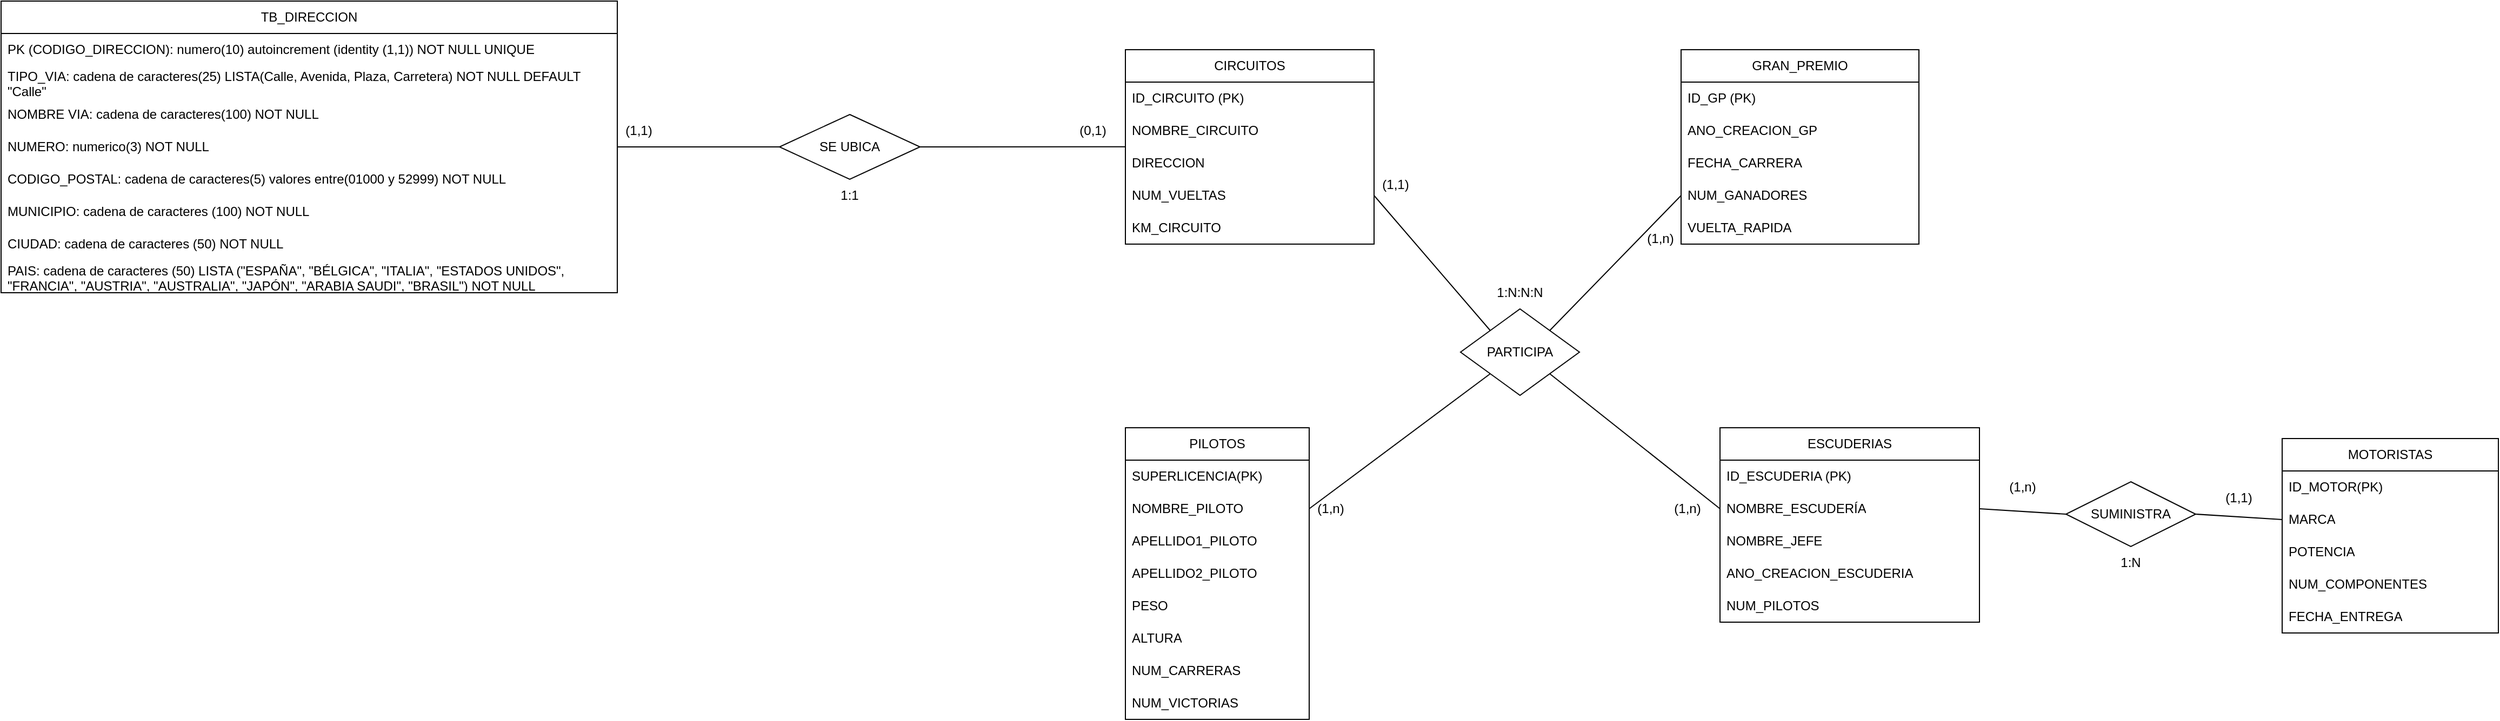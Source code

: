 <mxfile version="24.2.5" type="device">
  <diagram name="MODELO ENTIDAD-RELACIÓN" id="ZceqV3K22eDYB8ohnkxf">
    <mxGraphModel dx="2774" dy="1701" grid="1" gridSize="10" guides="1" tooltips="1" connect="1" arrows="1" fold="1" page="1" pageScale="1" pageWidth="827" pageHeight="1169" math="0" shadow="0">
      <root>
        <mxCell id="0" />
        <mxCell id="1" parent="0" />
        <mxCell id="kPn-PzUkh1MO8v3qXEF0-1" value="PILOTOS" style="swimlane;fontStyle=0;childLayout=stackLayout;horizontal=1;startSize=30;horizontalStack=0;resizeParent=1;resizeParentMax=0;resizeLast=0;collapsible=1;marginBottom=0;whiteSpace=wrap;html=1;" parent="1" vertex="1">
          <mxGeometry x="-210" y="300" width="170" height="270" as="geometry" />
        </mxCell>
        <mxCell id="kPn-PzUkh1MO8v3qXEF0-3" value="SUPERLICENCIA(PK)" style="text;strokeColor=none;fillColor=none;align=left;verticalAlign=middle;spacingLeft=4;spacingRight=4;overflow=hidden;points=[[0,0.5],[1,0.5]];portConstraint=eastwest;rotatable=0;whiteSpace=wrap;html=1;" parent="kPn-PzUkh1MO8v3qXEF0-1" vertex="1">
          <mxGeometry y="30" width="170" height="30" as="geometry" />
        </mxCell>
        <mxCell id="kPn-PzUkh1MO8v3qXEF0-4" value="NOMBRE_PILOTO" style="text;strokeColor=none;fillColor=none;align=left;verticalAlign=middle;spacingLeft=4;spacingRight=4;overflow=hidden;points=[[0,0.5],[1,0.5]];portConstraint=eastwest;rotatable=0;whiteSpace=wrap;html=1;" parent="kPn-PzUkh1MO8v3qXEF0-1" vertex="1">
          <mxGeometry y="60" width="170" height="30" as="geometry" />
        </mxCell>
        <mxCell id="kPn-PzUkh1MO8v3qXEF0-13" value="APELLIDO1_PILOTO" style="text;strokeColor=none;fillColor=none;align=left;verticalAlign=middle;spacingLeft=4;spacingRight=4;overflow=hidden;points=[[0,0.5],[1,0.5]];portConstraint=eastwest;rotatable=0;whiteSpace=wrap;html=1;" parent="kPn-PzUkh1MO8v3qXEF0-1" vertex="1">
          <mxGeometry y="90" width="170" height="30" as="geometry" />
        </mxCell>
        <mxCell id="kPn-PzUkh1MO8v3qXEF0-14" value="APELLIDO2_PILOTO" style="text;strokeColor=none;fillColor=none;align=left;verticalAlign=middle;spacingLeft=4;spacingRight=4;overflow=hidden;points=[[0,0.5],[1,0.5]];portConstraint=eastwest;rotatable=0;whiteSpace=wrap;html=1;" parent="kPn-PzUkh1MO8v3qXEF0-1" vertex="1">
          <mxGeometry y="120" width="170" height="30" as="geometry" />
        </mxCell>
        <mxCell id="kPn-PzUkh1MO8v3qXEF0-15" value="PESO" style="text;strokeColor=none;fillColor=none;align=left;verticalAlign=middle;spacingLeft=4;spacingRight=4;overflow=hidden;points=[[0,0.5],[1,0.5]];portConstraint=eastwest;rotatable=0;whiteSpace=wrap;html=1;" parent="kPn-PzUkh1MO8v3qXEF0-1" vertex="1">
          <mxGeometry y="150" width="170" height="30" as="geometry" />
        </mxCell>
        <mxCell id="kPn-PzUkh1MO8v3qXEF0-16" value="ALTURA" style="text;strokeColor=none;fillColor=none;align=left;verticalAlign=middle;spacingLeft=4;spacingRight=4;overflow=hidden;points=[[0,0.5],[1,0.5]];portConstraint=eastwest;rotatable=0;whiteSpace=wrap;html=1;" parent="kPn-PzUkh1MO8v3qXEF0-1" vertex="1">
          <mxGeometry y="180" width="170" height="30" as="geometry" />
        </mxCell>
        <mxCell id="kPn-PzUkh1MO8v3qXEF0-18" value="NUM_CARRERAS" style="text;strokeColor=none;fillColor=none;align=left;verticalAlign=middle;spacingLeft=4;spacingRight=4;overflow=hidden;points=[[0,0.5],[1,0.5]];portConstraint=eastwest;rotatable=0;whiteSpace=wrap;html=1;" parent="kPn-PzUkh1MO8v3qXEF0-1" vertex="1">
          <mxGeometry y="210" width="170" height="30" as="geometry" />
        </mxCell>
        <mxCell id="kPn-PzUkh1MO8v3qXEF0-17" value="NUM_VICTORIAS" style="text;strokeColor=none;fillColor=none;align=left;verticalAlign=middle;spacingLeft=4;spacingRight=4;overflow=hidden;points=[[0,0.5],[1,0.5]];portConstraint=eastwest;rotatable=0;whiteSpace=wrap;html=1;" parent="kPn-PzUkh1MO8v3qXEF0-1" vertex="1">
          <mxGeometry y="240" width="170" height="30" as="geometry" />
        </mxCell>
        <mxCell id="kPn-PzUkh1MO8v3qXEF0-5" value="ESCUDERIAS" style="swimlane;fontStyle=0;childLayout=stackLayout;horizontal=1;startSize=30;horizontalStack=0;resizeParent=1;resizeParentMax=0;resizeLast=0;collapsible=1;marginBottom=0;whiteSpace=wrap;html=1;" parent="1" vertex="1">
          <mxGeometry x="340" y="300" width="240" height="180" as="geometry" />
        </mxCell>
        <mxCell id="kPn-PzUkh1MO8v3qXEF0-6" value="ID_ESCUDERIA (PK)" style="text;strokeColor=none;fillColor=none;align=left;verticalAlign=middle;spacingLeft=4;spacingRight=4;overflow=hidden;points=[[0,0.5],[1,0.5]];portConstraint=eastwest;rotatable=0;whiteSpace=wrap;html=1;" parent="kPn-PzUkh1MO8v3qXEF0-5" vertex="1">
          <mxGeometry y="30" width="240" height="30" as="geometry" />
        </mxCell>
        <mxCell id="kPn-PzUkh1MO8v3qXEF0-7" value="NOMBRE_ESCUDERÍA" style="text;strokeColor=none;fillColor=none;align=left;verticalAlign=middle;spacingLeft=4;spacingRight=4;overflow=hidden;points=[[0,0.5],[1,0.5]];portConstraint=eastwest;rotatable=0;whiteSpace=wrap;html=1;" parent="kPn-PzUkh1MO8v3qXEF0-5" vertex="1">
          <mxGeometry y="60" width="240" height="30" as="geometry" />
        </mxCell>
        <mxCell id="kPn-PzUkh1MO8v3qXEF0-19" value="NOMBRE_JEFE" style="text;strokeColor=none;fillColor=none;align=left;verticalAlign=middle;spacingLeft=4;spacingRight=4;overflow=hidden;points=[[0,0.5],[1,0.5]];portConstraint=eastwest;rotatable=0;whiteSpace=wrap;html=1;" parent="kPn-PzUkh1MO8v3qXEF0-5" vertex="1">
          <mxGeometry y="90" width="240" height="30" as="geometry" />
        </mxCell>
        <mxCell id="kPn-PzUkh1MO8v3qXEF0-8" value="ANO_CREACION_ESCUDERIA" style="text;strokeColor=none;fillColor=none;align=left;verticalAlign=middle;spacingLeft=4;spacingRight=4;overflow=hidden;points=[[0,0.5],[1,0.5]];portConstraint=eastwest;rotatable=0;whiteSpace=wrap;html=1;" parent="kPn-PzUkh1MO8v3qXEF0-5" vertex="1">
          <mxGeometry y="120" width="240" height="30" as="geometry" />
        </mxCell>
        <mxCell id="kPn-PzUkh1MO8v3qXEF0-21" value="NUM_PILOTOS" style="text;strokeColor=none;fillColor=none;align=left;verticalAlign=middle;spacingLeft=4;spacingRight=4;overflow=hidden;points=[[0,0.5],[1,0.5]];portConstraint=eastwest;rotatable=0;whiteSpace=wrap;html=1;" parent="kPn-PzUkh1MO8v3qXEF0-5" vertex="1">
          <mxGeometry y="150" width="240" height="30" as="geometry" />
        </mxCell>
        <mxCell id="kPn-PzUkh1MO8v3qXEF0-9" value="CIRCUITOS" style="swimlane;fontStyle=0;childLayout=stackLayout;horizontal=1;startSize=30;horizontalStack=0;resizeParent=1;resizeParentMax=0;resizeLast=0;collapsible=1;marginBottom=0;whiteSpace=wrap;html=1;" parent="1" vertex="1">
          <mxGeometry x="-210" y="-50" width="230" height="180" as="geometry" />
        </mxCell>
        <mxCell id="kPn-PzUkh1MO8v3qXEF0-10" value="ID_CIRCUITO (PK)" style="text;strokeColor=none;fillColor=none;align=left;verticalAlign=middle;spacingLeft=4;spacingRight=4;overflow=hidden;points=[[0,0.5],[1,0.5]];portConstraint=eastwest;rotatable=0;whiteSpace=wrap;html=1;" parent="kPn-PzUkh1MO8v3qXEF0-9" vertex="1">
          <mxGeometry y="30" width="230" height="30" as="geometry" />
        </mxCell>
        <mxCell id="kPn-PzUkh1MO8v3qXEF0-11" value="NOMBRE_CIRCUITO" style="text;strokeColor=none;fillColor=none;align=left;verticalAlign=middle;spacingLeft=4;spacingRight=4;overflow=hidden;points=[[0,0.5],[1,0.5]];portConstraint=eastwest;rotatable=0;whiteSpace=wrap;html=1;" parent="kPn-PzUkh1MO8v3qXEF0-9" vertex="1">
          <mxGeometry y="60" width="230" height="30" as="geometry" />
        </mxCell>
        <mxCell id="kPn-PzUkh1MO8v3qXEF0-22" value="DIRECCION" style="text;strokeColor=none;fillColor=none;align=left;verticalAlign=middle;spacingLeft=4;spacingRight=4;overflow=hidden;points=[[0,0.5],[1,0.5]];portConstraint=eastwest;rotatable=0;whiteSpace=wrap;html=1;" parent="kPn-PzUkh1MO8v3qXEF0-9" vertex="1">
          <mxGeometry y="90" width="230" height="30" as="geometry" />
        </mxCell>
        <mxCell id="kPn-PzUkh1MO8v3qXEF0-23" value="NUM_VUELTAS" style="text;strokeColor=none;fillColor=none;align=left;verticalAlign=middle;spacingLeft=4;spacingRight=4;overflow=hidden;points=[[0,0.5],[1,0.5]];portConstraint=eastwest;rotatable=0;whiteSpace=wrap;html=1;" parent="kPn-PzUkh1MO8v3qXEF0-9" vertex="1">
          <mxGeometry y="120" width="230" height="30" as="geometry" />
        </mxCell>
        <mxCell id="kPn-PzUkh1MO8v3qXEF0-24" value="KM_CIRCUITO" style="text;strokeColor=none;fillColor=none;align=left;verticalAlign=middle;spacingLeft=4;spacingRight=4;overflow=hidden;points=[[0,0.5],[1,0.5]];portConstraint=eastwest;rotatable=0;whiteSpace=wrap;html=1;" parent="kPn-PzUkh1MO8v3qXEF0-9" vertex="1">
          <mxGeometry y="150" width="230" height="30" as="geometry" />
        </mxCell>
        <mxCell id="kPn-PzUkh1MO8v3qXEF0-25" value="MOTORISTAS" style="swimlane;fontStyle=0;childLayout=stackLayout;horizontal=1;startSize=30;horizontalStack=0;resizeParent=1;resizeParentMax=0;resizeLast=0;collapsible=1;marginBottom=0;whiteSpace=wrap;html=1;" parent="1" vertex="1">
          <mxGeometry x="860" y="310" width="200" height="180" as="geometry" />
        </mxCell>
        <mxCell id="kPn-PzUkh1MO8v3qXEF0-26" value="ID_MOTOR(PK)" style="text;strokeColor=none;fillColor=none;align=left;verticalAlign=middle;spacingLeft=4;spacingRight=4;overflow=hidden;points=[[0,0.5],[1,0.5]];portConstraint=eastwest;rotatable=0;whiteSpace=wrap;html=1;" parent="kPn-PzUkh1MO8v3qXEF0-25" vertex="1">
          <mxGeometry y="30" width="200" height="30" as="geometry" />
        </mxCell>
        <mxCell id="kPn-PzUkh1MO8v3qXEF0-27" value="MARCA" style="text;strokeColor=none;fillColor=none;align=left;verticalAlign=middle;spacingLeft=4;spacingRight=4;overflow=hidden;points=[[0,0.5],[1,0.5]];portConstraint=eastwest;rotatable=0;whiteSpace=wrap;html=1;" parent="kPn-PzUkh1MO8v3qXEF0-25" vertex="1">
          <mxGeometry y="60" width="200" height="30" as="geometry" />
        </mxCell>
        <mxCell id="kPn-PzUkh1MO8v3qXEF0-28" value="POTENCIA" style="text;strokeColor=none;fillColor=none;align=left;verticalAlign=middle;spacingLeft=4;spacingRight=4;overflow=hidden;points=[[0,0.5],[1,0.5]];portConstraint=eastwest;rotatable=0;whiteSpace=wrap;html=1;" parent="kPn-PzUkh1MO8v3qXEF0-25" vertex="1">
          <mxGeometry y="90" width="200" height="30" as="geometry" />
        </mxCell>
        <mxCell id="kPn-PzUkh1MO8v3qXEF0-29" value="NUM_COMPONENTES" style="text;strokeColor=none;fillColor=none;align=left;verticalAlign=middle;spacingLeft=4;spacingRight=4;overflow=hidden;points=[[0,0.5],[1,0.5]];portConstraint=eastwest;rotatable=0;whiteSpace=wrap;html=1;" parent="kPn-PzUkh1MO8v3qXEF0-25" vertex="1">
          <mxGeometry y="120" width="200" height="30" as="geometry" />
        </mxCell>
        <mxCell id="kPn-PzUkh1MO8v3qXEF0-35" value="FECHA_ENTREGA" style="text;strokeColor=none;fillColor=none;align=left;verticalAlign=middle;spacingLeft=4;spacingRight=4;overflow=hidden;points=[[0,0.5],[1,0.5]];portConstraint=eastwest;rotatable=0;whiteSpace=wrap;html=1;" parent="kPn-PzUkh1MO8v3qXEF0-25" vertex="1">
          <mxGeometry y="150" width="200" height="30" as="geometry" />
        </mxCell>
        <mxCell id="kPn-PzUkh1MO8v3qXEF0-43" value="GRAN_PREMIO" style="swimlane;fontStyle=0;childLayout=stackLayout;horizontal=1;startSize=30;horizontalStack=0;resizeParent=1;resizeParentMax=0;resizeLast=0;collapsible=1;marginBottom=0;whiteSpace=wrap;html=1;" parent="1" vertex="1">
          <mxGeometry x="304" y="-50" width="220" height="180" as="geometry" />
        </mxCell>
        <mxCell id="kPn-PzUkh1MO8v3qXEF0-44" value="ID_GP (PK)" style="text;strokeColor=none;fillColor=none;align=left;verticalAlign=middle;spacingLeft=4;spacingRight=4;overflow=hidden;points=[[0,0.5],[1,0.5]];portConstraint=eastwest;rotatable=0;whiteSpace=wrap;html=1;" parent="kPn-PzUkh1MO8v3qXEF0-43" vertex="1">
          <mxGeometry y="30" width="220" height="30" as="geometry" />
        </mxCell>
        <mxCell id="kPn-PzUkh1MO8v3qXEF0-45" value="ANO_CREACION_GP" style="text;strokeColor=none;fillColor=none;align=left;verticalAlign=middle;spacingLeft=4;spacingRight=4;overflow=hidden;points=[[0,0.5],[1,0.5]];portConstraint=eastwest;rotatable=0;whiteSpace=wrap;html=1;" parent="kPn-PzUkh1MO8v3qXEF0-43" vertex="1">
          <mxGeometry y="60" width="220" height="30" as="geometry" />
        </mxCell>
        <mxCell id="kPn-PzUkh1MO8v3qXEF0-46" value="FECHA_CARRERA" style="text;strokeColor=none;fillColor=none;align=left;verticalAlign=middle;spacingLeft=4;spacingRight=4;overflow=hidden;points=[[0,0.5],[1,0.5]];portConstraint=eastwest;rotatable=0;whiteSpace=wrap;html=1;" parent="kPn-PzUkh1MO8v3qXEF0-43" vertex="1">
          <mxGeometry y="90" width="220" height="30" as="geometry" />
        </mxCell>
        <mxCell id="kPn-PzUkh1MO8v3qXEF0-47" value="NUM_GANADORES" style="text;strokeColor=none;fillColor=none;align=left;verticalAlign=middle;spacingLeft=4;spacingRight=4;overflow=hidden;points=[[0,0.5],[1,0.5]];portConstraint=eastwest;rotatable=0;whiteSpace=wrap;html=1;" parent="kPn-PzUkh1MO8v3qXEF0-43" vertex="1">
          <mxGeometry y="120" width="220" height="30" as="geometry" />
        </mxCell>
        <mxCell id="kPn-PzUkh1MO8v3qXEF0-48" value="VUELTA_RAPIDA" style="text;strokeColor=none;fillColor=none;align=left;verticalAlign=middle;spacingLeft=4;spacingRight=4;overflow=hidden;points=[[0,0.5],[1,0.5]];portConstraint=eastwest;rotatable=0;whiteSpace=wrap;html=1;" parent="kPn-PzUkh1MO8v3qXEF0-43" vertex="1">
          <mxGeometry y="150" width="220" height="30" as="geometry" />
        </mxCell>
        <mxCell id="kPn-PzUkh1MO8v3qXEF0-50" value="PARTICIPA" style="rhombus;whiteSpace=wrap;html=1;" parent="1" vertex="1">
          <mxGeometry x="100" y="190" width="110" height="80" as="geometry" />
        </mxCell>
        <mxCell id="kPn-PzUkh1MO8v3qXEF0-51" value="" style="endArrow=none;html=1;rounded=0;entryX=0;entryY=1;entryDx=0;entryDy=0;exitX=1;exitY=0.5;exitDx=0;exitDy=0;" parent="1" source="kPn-PzUkh1MO8v3qXEF0-4" target="kPn-PzUkh1MO8v3qXEF0-50" edge="1">
          <mxGeometry width="50" height="50" relative="1" as="geometry">
            <mxPoint x="240" y="220" as="sourcePoint" />
            <mxPoint x="290" y="170" as="targetPoint" />
          </mxGeometry>
        </mxCell>
        <mxCell id="kPn-PzUkh1MO8v3qXEF0-52" value="" style="endArrow=none;html=1;rounded=0;entryX=1;entryY=1;entryDx=0;entryDy=0;exitX=0;exitY=0.5;exitDx=0;exitDy=0;" parent="1" source="kPn-PzUkh1MO8v3qXEF0-7" target="kPn-PzUkh1MO8v3qXEF0-50" edge="1">
          <mxGeometry width="50" height="50" relative="1" as="geometry">
            <mxPoint x="240" y="220" as="sourcePoint" />
            <mxPoint x="290" y="170" as="targetPoint" />
          </mxGeometry>
        </mxCell>
        <mxCell id="kPn-PzUkh1MO8v3qXEF0-53" value="" style="endArrow=none;html=1;rounded=0;entryX=1;entryY=0.5;entryDx=0;entryDy=0;exitX=0;exitY=0;exitDx=0;exitDy=0;" parent="1" source="kPn-PzUkh1MO8v3qXEF0-50" target="kPn-PzUkh1MO8v3qXEF0-23" edge="1">
          <mxGeometry width="50" height="50" relative="1" as="geometry">
            <mxPoint x="240" y="220" as="sourcePoint" />
            <mxPoint x="290" y="170" as="targetPoint" />
          </mxGeometry>
        </mxCell>
        <mxCell id="kPn-PzUkh1MO8v3qXEF0-54" value="" style="endArrow=none;html=1;rounded=0;entryX=0;entryY=0.5;entryDx=0;entryDy=0;exitX=1;exitY=0;exitDx=0;exitDy=0;" parent="1" source="kPn-PzUkh1MO8v3qXEF0-50" target="kPn-PzUkh1MO8v3qXEF0-47" edge="1">
          <mxGeometry width="50" height="50" relative="1" as="geometry">
            <mxPoint x="240" y="220" as="sourcePoint" />
            <mxPoint x="290" y="170" as="targetPoint" />
          </mxGeometry>
        </mxCell>
        <mxCell id="kPn-PzUkh1MO8v3qXEF0-55" value="(1,n)" style="text;html=1;strokeColor=none;fillColor=none;align=center;verticalAlign=middle;whiteSpace=wrap;rounded=0;" parent="1" vertex="1">
          <mxGeometry x="240" y="100" width="90" height="50" as="geometry" />
        </mxCell>
        <mxCell id="kPn-PzUkh1MO8v3qXEF0-56" value="(1,1)" style="text;html=1;strokeColor=none;fillColor=none;align=center;verticalAlign=middle;whiteSpace=wrap;rounded=0;" parent="1" vertex="1">
          <mxGeometry x="10" y="60" width="60" height="30" as="geometry" />
        </mxCell>
        <mxCell id="kPn-PzUkh1MO8v3qXEF0-57" value="(1,n)" style="text;html=1;strokeColor=none;fillColor=none;align=center;verticalAlign=middle;whiteSpace=wrap;rounded=0;" parent="1" vertex="1">
          <mxGeometry x="280" y="360" width="60" height="30" as="geometry" />
        </mxCell>
        <mxCell id="kPn-PzUkh1MO8v3qXEF0-58" value="(1,n)" style="text;html=1;strokeColor=none;fillColor=none;align=center;verticalAlign=middle;whiteSpace=wrap;rounded=0;" parent="1" vertex="1">
          <mxGeometry x="-50" y="360" width="60" height="30" as="geometry" />
        </mxCell>
        <mxCell id="kPn-PzUkh1MO8v3qXEF0-59" value="1:N:N:N" style="text;html=1;strokeColor=none;fillColor=none;align=center;verticalAlign=middle;whiteSpace=wrap;rounded=0;" parent="1" vertex="1">
          <mxGeometry x="125" y="160" width="60" height="30" as="geometry" />
        </mxCell>
        <mxCell id="kPn-PzUkh1MO8v3qXEF0-60" value="SUMINISTRA" style="rhombus;whiteSpace=wrap;html=1;" parent="1" vertex="1">
          <mxGeometry x="660" y="350" width="120" height="60" as="geometry" />
        </mxCell>
        <mxCell id="kPn-PzUkh1MO8v3qXEF0-61" value="" style="endArrow=none;html=1;rounded=0;entryX=0;entryY=0.5;entryDx=0;entryDy=0;exitX=1;exitY=0.5;exitDx=0;exitDy=0;" parent="1" source="kPn-PzUkh1MO8v3qXEF0-60" target="kPn-PzUkh1MO8v3qXEF0-27" edge="1">
          <mxGeometry width="50" height="50" relative="1" as="geometry">
            <mxPoint x="510" y="370" as="sourcePoint" />
            <mxPoint x="560" y="320" as="targetPoint" />
          </mxGeometry>
        </mxCell>
        <mxCell id="kPn-PzUkh1MO8v3qXEF0-62" value="" style="endArrow=none;html=1;rounded=0;entryX=0;entryY=0.5;entryDx=0;entryDy=0;exitX=1;exitY=0.5;exitDx=0;exitDy=0;" parent="1" source="kPn-PzUkh1MO8v3qXEF0-7" target="kPn-PzUkh1MO8v3qXEF0-60" edge="1">
          <mxGeometry width="50" height="50" relative="1" as="geometry">
            <mxPoint x="510" y="370" as="sourcePoint" />
            <mxPoint x="560" y="320" as="targetPoint" />
          </mxGeometry>
        </mxCell>
        <mxCell id="kPn-PzUkh1MO8v3qXEF0-63" value="(1,n)" style="text;html=1;strokeColor=none;fillColor=none;align=center;verticalAlign=middle;whiteSpace=wrap;rounded=0;" parent="1" vertex="1">
          <mxGeometry x="590" y="340" width="60" height="30" as="geometry" />
        </mxCell>
        <mxCell id="kPn-PzUkh1MO8v3qXEF0-64" value="(1,1)" style="text;html=1;strokeColor=none;fillColor=none;align=center;verticalAlign=middle;whiteSpace=wrap;rounded=0;" parent="1" vertex="1">
          <mxGeometry x="790" y="350" width="60" height="30" as="geometry" />
        </mxCell>
        <mxCell id="kPn-PzUkh1MO8v3qXEF0-65" value="1:N" style="text;html=1;strokeColor=none;fillColor=none;align=center;verticalAlign=middle;whiteSpace=wrap;rounded=0;" parent="1" vertex="1">
          <mxGeometry x="690" y="410" width="60" height="30" as="geometry" />
        </mxCell>
        <mxCell id="QsoJCx-iaIrEuGwuiFXB-86" value="TB_DIRECCION" style="swimlane;fontStyle=0;childLayout=stackLayout;horizontal=1;startSize=30;horizontalStack=0;resizeParent=1;resizeParentMax=0;resizeLast=0;collapsible=1;marginBottom=0;whiteSpace=wrap;html=1;" parent="1" vertex="1">
          <mxGeometry x="-1250" y="-95" width="570" height="270" as="geometry">
            <mxRectangle x="-430" y="760" width="110" height="30" as="alternateBounds" />
          </mxGeometry>
        </mxCell>
        <mxCell id="QsoJCx-iaIrEuGwuiFXB-87" value="PK (CODIGO_DIRECCION): numero(10) autoincrement (identity (1,1)) NOT NULL UNIQUE" style="text;strokeColor=none;fillColor=none;align=left;verticalAlign=middle;spacingLeft=4;spacingRight=4;overflow=hidden;points=[[0,0.5],[1,0.5]];portConstraint=eastwest;rotatable=0;whiteSpace=wrap;html=1;" parent="QsoJCx-iaIrEuGwuiFXB-86" vertex="1">
          <mxGeometry y="30" width="570" height="30" as="geometry" />
        </mxCell>
        <mxCell id="QsoJCx-iaIrEuGwuiFXB-88" value="TIPO_VIA: cadena de caracteres(25) LISTA(Calle, Avenida, Plaza, Carretera) NOT NULL DEFAULT &quot;Calle&quot;" style="text;strokeColor=none;fillColor=none;align=left;verticalAlign=middle;spacingLeft=4;spacingRight=4;overflow=hidden;points=[[0,0.5],[1,0.5]];portConstraint=eastwest;rotatable=0;whiteSpace=wrap;html=1;" parent="QsoJCx-iaIrEuGwuiFXB-86" vertex="1">
          <mxGeometry y="60" width="570" height="30" as="geometry" />
        </mxCell>
        <mxCell id="QsoJCx-iaIrEuGwuiFXB-89" value="NOMBRE VIA: cadena de caracteres(100) NOT NULL" style="text;strokeColor=none;fillColor=none;align=left;verticalAlign=middle;spacingLeft=4;spacingRight=4;overflow=hidden;points=[[0,0.5],[1,0.5]];portConstraint=eastwest;rotatable=0;whiteSpace=wrap;html=1;" parent="QsoJCx-iaIrEuGwuiFXB-86" vertex="1">
          <mxGeometry y="90" width="570" height="30" as="geometry" />
        </mxCell>
        <mxCell id="QsoJCx-iaIrEuGwuiFXB-91" value="NUMERO: numerico(3) NOT NULL" style="text;strokeColor=none;fillColor=none;align=left;verticalAlign=middle;spacingLeft=4;spacingRight=4;overflow=hidden;points=[[0,0.5],[1,0.5]];portConstraint=eastwest;rotatable=0;whiteSpace=wrap;html=1;" parent="QsoJCx-iaIrEuGwuiFXB-86" vertex="1">
          <mxGeometry y="120" width="570" height="30" as="geometry" />
        </mxCell>
        <mxCell id="QsoJCx-iaIrEuGwuiFXB-95" value="CODIGO_POSTAL: cadena de caracteres(5) valores entre(01000 y 52999) NOT NULL&amp;nbsp;" style="text;strokeColor=none;fillColor=none;align=left;verticalAlign=middle;spacingLeft=4;spacingRight=4;overflow=hidden;points=[[0,0.5],[1,0.5]];portConstraint=eastwest;rotatable=0;whiteSpace=wrap;html=1;" parent="QsoJCx-iaIrEuGwuiFXB-86" vertex="1">
          <mxGeometry y="150" width="570" height="30" as="geometry" />
        </mxCell>
        <mxCell id="QsoJCx-iaIrEuGwuiFXB-96" value="MUNICIPIO: cadena de caracteres (100) NOT NULL" style="text;strokeColor=none;fillColor=none;align=left;verticalAlign=middle;spacingLeft=4;spacingRight=4;overflow=hidden;points=[[0,0.5],[1,0.5]];portConstraint=eastwest;rotatable=0;whiteSpace=wrap;html=1;" parent="QsoJCx-iaIrEuGwuiFXB-86" vertex="1">
          <mxGeometry y="180" width="570" height="30" as="geometry" />
        </mxCell>
        <mxCell id="QsoJCx-iaIrEuGwuiFXB-97" value="CIUDAD: cadena de caracteres (50) NOT NULL" style="text;strokeColor=none;fillColor=none;align=left;verticalAlign=middle;spacingLeft=4;spacingRight=4;overflow=hidden;points=[[0,0.5],[1,0.5]];portConstraint=eastwest;rotatable=0;whiteSpace=wrap;html=1;" parent="QsoJCx-iaIrEuGwuiFXB-86" vertex="1">
          <mxGeometry y="210" width="570" height="30" as="geometry" />
        </mxCell>
        <mxCell id="QsoJCx-iaIrEuGwuiFXB-98" value="PAIS: cadena de caracteres (50) LISTA (&quot;ESPAÑA&quot;, &quot;BÉLGICA&quot;, &quot;ITALIA&quot;, &quot;ESTADOS UNIDOS&quot;, &quot;FRANCIA&quot;, &quot;AUSTRIA&quot;, &quot;AUSTRALIA&quot;, &quot;JAPÓN&quot;, &quot;ARABIA SAUDI&quot;, &quot;BRASIL&quot;) NOT NULL" style="text;strokeColor=none;fillColor=none;align=left;verticalAlign=middle;spacingLeft=4;spacingRight=4;overflow=hidden;points=[[0,0.5],[1,0.5]];portConstraint=eastwest;rotatable=0;whiteSpace=wrap;html=1;" parent="QsoJCx-iaIrEuGwuiFXB-86" vertex="1">
          <mxGeometry y="240" width="570" height="30" as="geometry" />
        </mxCell>
        <mxCell id="QsoJCx-iaIrEuGwuiFXB-99" value="SE UBICA" style="rhombus;whiteSpace=wrap;html=1;" parent="1" vertex="1">
          <mxGeometry x="-530" y="10" width="130" height="60" as="geometry" />
        </mxCell>
        <mxCell id="QsoJCx-iaIrEuGwuiFXB-100" value="" style="endArrow=none;html=1;rounded=0;entryX=1;entryY=0.5;entryDx=0;entryDy=0;exitX=0;exitY=0.5;exitDx=0;exitDy=0;" parent="1" source="QsoJCx-iaIrEuGwuiFXB-99" target="QsoJCx-iaIrEuGwuiFXB-91" edge="1">
          <mxGeometry width="50" height="50" relative="1" as="geometry">
            <mxPoint x="-500" y="130" as="sourcePoint" />
            <mxPoint x="-450" y="80" as="targetPoint" />
          </mxGeometry>
        </mxCell>
        <mxCell id="QsoJCx-iaIrEuGwuiFXB-101" value="" style="endArrow=none;html=1;rounded=0;entryX=0.002;entryY=-0.005;entryDx=0;entryDy=0;entryPerimeter=0;exitX=1;exitY=0.5;exitDx=0;exitDy=0;" parent="1" source="QsoJCx-iaIrEuGwuiFXB-99" target="kPn-PzUkh1MO8v3qXEF0-22" edge="1">
          <mxGeometry width="50" height="50" relative="1" as="geometry">
            <mxPoint x="-500" y="130" as="sourcePoint" />
            <mxPoint x="-450" y="80" as="targetPoint" />
          </mxGeometry>
        </mxCell>
        <mxCell id="QsoJCx-iaIrEuGwuiFXB-102" value="(0,1)" style="text;html=1;strokeColor=none;fillColor=none;align=center;verticalAlign=middle;whiteSpace=wrap;rounded=0;" parent="1" vertex="1">
          <mxGeometry x="-270" y="10" width="60" height="30" as="geometry" />
        </mxCell>
        <mxCell id="QsoJCx-iaIrEuGwuiFXB-103" value="(1,1)" style="text;html=1;strokeColor=none;fillColor=none;align=center;verticalAlign=middle;whiteSpace=wrap;rounded=0;" parent="1" vertex="1">
          <mxGeometry x="-690" y="10" width="60" height="30" as="geometry" />
        </mxCell>
        <mxCell id="QsoJCx-iaIrEuGwuiFXB-104" value="1:1" style="text;html=1;strokeColor=none;fillColor=none;align=center;verticalAlign=middle;whiteSpace=wrap;rounded=0;" parent="1" vertex="1">
          <mxGeometry x="-495" y="70" width="60" height="30" as="geometry" />
        </mxCell>
      </root>
    </mxGraphModel>
  </diagram>
</mxfile>
